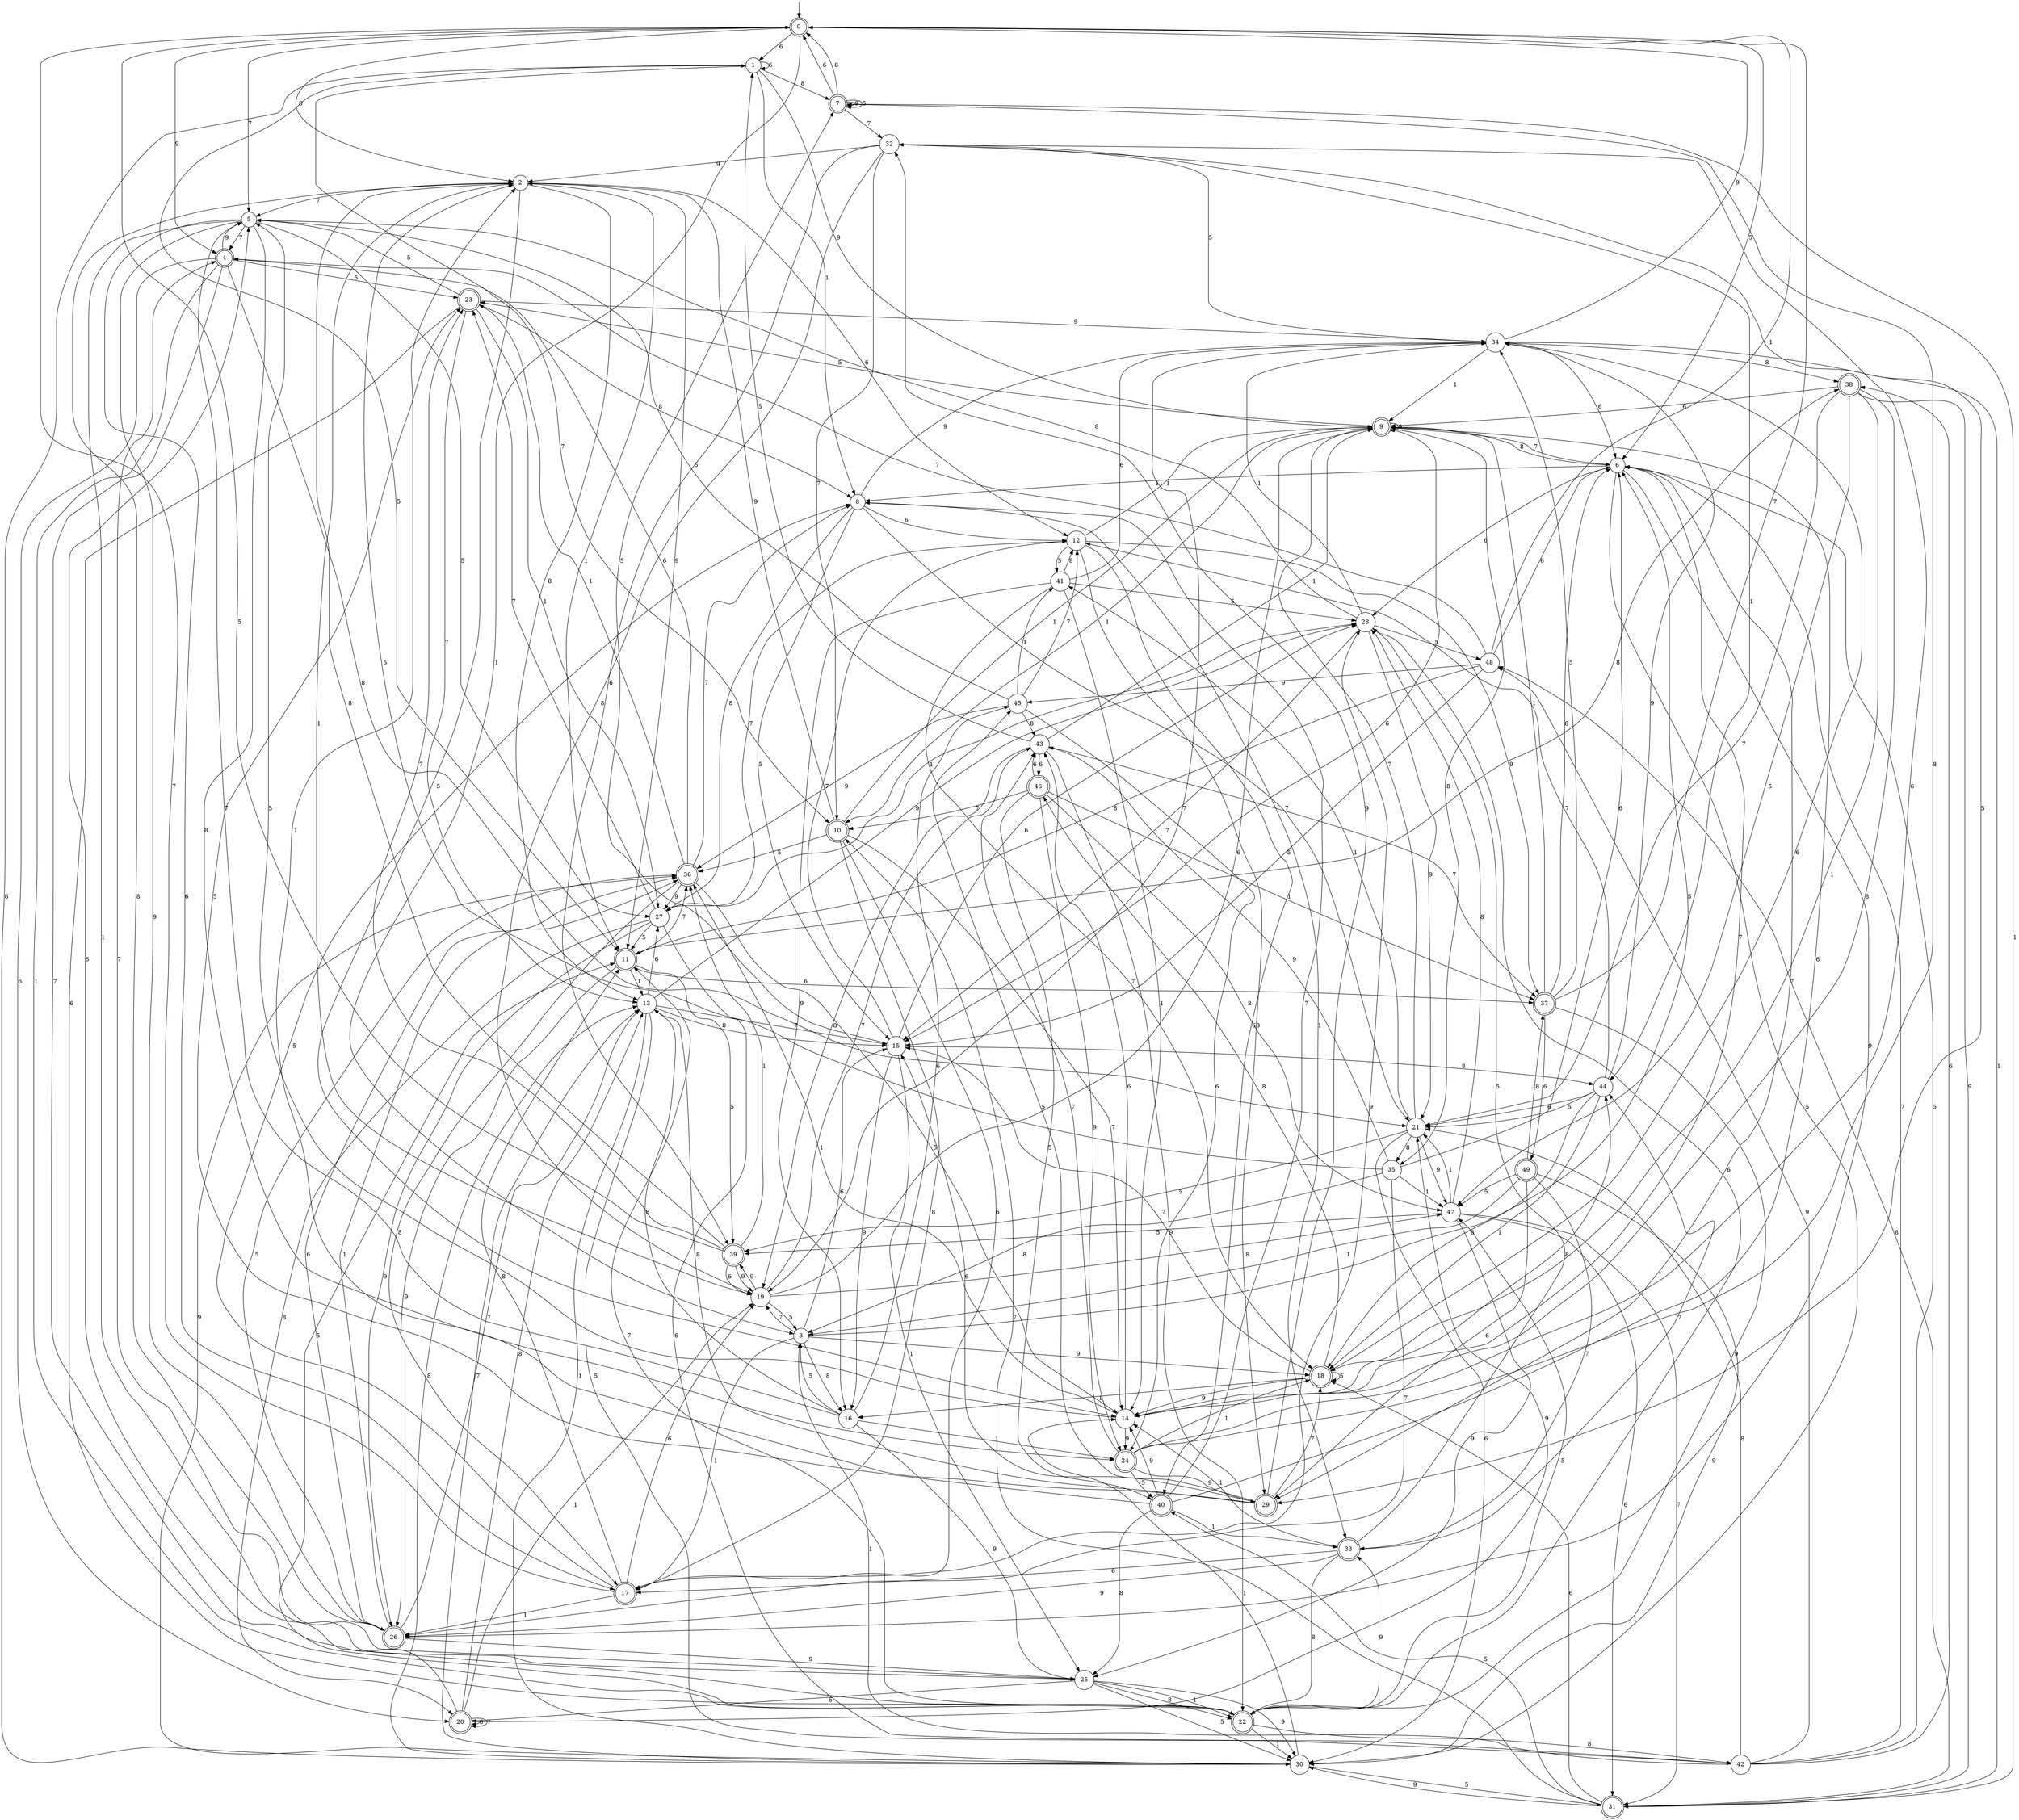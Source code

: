 digraph g {

	s0 [shape="doublecircle" label="0"];
	s1 [shape="circle" label="1"];
	s2 [shape="circle" label="2"];
	s3 [shape="circle" label="3"];
	s4 [shape="doublecircle" label="4"];
	s5 [shape="circle" label="5"];
	s6 [shape="circle" label="6"];
	s7 [shape="doublecircle" label="7"];
	s8 [shape="circle" label="8"];
	s9 [shape="doublecircle" label="9"];
	s10 [shape="doublecircle" label="10"];
	s11 [shape="doublecircle" label="11"];
	s12 [shape="circle" label="12"];
	s13 [shape="circle" label="13"];
	s14 [shape="circle" label="14"];
	s15 [shape="circle" label="15"];
	s16 [shape="circle" label="16"];
	s17 [shape="doublecircle" label="17"];
	s18 [shape="doublecircle" label="18"];
	s19 [shape="circle" label="19"];
	s20 [shape="doublecircle" label="20"];
	s21 [shape="circle" label="21"];
	s22 [shape="doublecircle" label="22"];
	s23 [shape="doublecircle" label="23"];
	s24 [shape="doublecircle" label="24"];
	s25 [shape="circle" label="25"];
	s26 [shape="doublecircle" label="26"];
	s27 [shape="circle" label="27"];
	s28 [shape="circle" label="28"];
	s29 [shape="doublecircle" label="29"];
	s30 [shape="circle" label="30"];
	s31 [shape="doublecircle" label="31"];
	s32 [shape="circle" label="32"];
	s33 [shape="doublecircle" label="33"];
	s34 [shape="circle" label="34"];
	s35 [shape="circle" label="35"];
	s36 [shape="doublecircle" label="36"];
	s37 [shape="doublecircle" label="37"];
	s38 [shape="doublecircle" label="38"];
	s39 [shape="doublecircle" label="39"];
	s40 [shape="doublecircle" label="40"];
	s41 [shape="circle" label="41"];
	s42 [shape="circle" label="42"];
	s43 [shape="circle" label="43"];
	s44 [shape="circle" label="44"];
	s45 [shape="circle" label="45"];
	s46 [shape="doublecircle" label="46"];
	s47 [shape="circle" label="47"];
	s48 [shape="circle" label="48"];
	s49 [shape="doublecircle" label="49"];
	s0 -> s1 [label="6"];
	s0 -> s2 [label="8"];
	s0 -> s3 [label="1"];
	s0 -> s4 [label="9"];
	s0 -> s5 [label="7"];
	s0 -> s6 [label="5"];
	s1 -> s1 [label="6"];
	s1 -> s7 [label="8"];
	s1 -> s8 [label="1"];
	s1 -> s9 [label="9"];
	s1 -> s10 [label="7"];
	s1 -> s11 [label="5"];
	s2 -> s12 [label="6"];
	s2 -> s13 [label="8"];
	s2 -> s11 [label="1"];
	s2 -> s11 [label="9"];
	s2 -> s5 [label="7"];
	s2 -> s14 [label="5"];
	s3 -> s15 [label="6"];
	s3 -> s16 [label="8"];
	s3 -> s17 [label="1"];
	s3 -> s18 [label="9"];
	s3 -> s19 [label="7"];
	s3 -> s6 [label="5"];
	s4 -> s20 [label="6"];
	s4 -> s21 [label="8"];
	s4 -> s22 [label="1"];
	s4 -> s5 [label="9"];
	s4 -> s22 [label="7"];
	s4 -> s23 [label="5"];
	s5 -> s17 [label="6"];
	s5 -> s24 [label="8"];
	s5 -> s25 [label="1"];
	s5 -> s26 [label="9"];
	s5 -> s4 [label="7"];
	s5 -> s27 [label="5"];
	s6 -> s28 [label="6"];
	s6 -> s9 [label="8"];
	s6 -> s8 [label="1"];
	s6 -> s26 [label="9"];
	s6 -> s29 [label="7"];
	s6 -> s30 [label="5"];
	s7 -> s0 [label="6"];
	s7 -> s0 [label="8"];
	s7 -> s31 [label="1"];
	s7 -> s7 [label="9"];
	s7 -> s32 [label="7"];
	s7 -> s7 [label="5"];
	s8 -> s12 [label="6"];
	s8 -> s27 [label="8"];
	s8 -> s33 [label="1"];
	s8 -> s34 [label="9"];
	s8 -> s21 [label="7"];
	s8 -> s15 [label="5"];
	s9 -> s15 [label="6"];
	s9 -> s35 [label="8"];
	s9 -> s10 [label="1"];
	s9 -> s9 [label="9"];
	s9 -> s6 [label="7"];
	s9 -> s23 [label="5"];
	s10 -> s17 [label="6"];
	s10 -> s17 [label="8"];
	s10 -> s9 [label="1"];
	s10 -> s2 [label="9"];
	s10 -> s14 [label="7"];
	s10 -> s36 [label="5"];
	s11 -> s37 [label="6"];
	s11 -> s38 [label="8"];
	s11 -> s13 [label="1"];
	s11 -> s26 [label="9"];
	s11 -> s36 [label="7"];
	s11 -> s39 [label="5"];
	s12 -> s40 [label="6"];
	s12 -> s29 [label="8"];
	s12 -> s9 [label="1"];
	s12 -> s37 [label="9"];
	s12 -> s27 [label="7"];
	s12 -> s41 [label="5"];
	s13 -> s27 [label="6"];
	s13 -> s15 [label="8"];
	s13 -> s30 [label="1"];
	s13 -> s28 [label="9"];
	s13 -> s15 [label="7"];
	s13 -> s42 [label="5"];
	s14 -> s43 [label="6"];
	s14 -> s44 [label="8"];
	s14 -> s36 [label="1"];
	s14 -> s24 [label="9"];
	s14 -> s6 [label="7"];
	s14 -> s5 [label="5"];
	s15 -> s28 [label="6"];
	s15 -> s44 [label="8"];
	s15 -> s25 [label="1"];
	s15 -> s16 [label="9"];
	s15 -> s12 [label="7"];
	s15 -> s7 [label="5"];
	s16 -> s45 [label="6"];
	s16 -> s13 [label="8"];
	s16 -> s24 [label="1"];
	s16 -> s25 [label="9"];
	s16 -> s5 [label="7"];
	s16 -> s3 [label="5"];
	s17 -> s19 [label="6"];
	s17 -> s11 [label="8"];
	s17 -> s26 [label="1"];
	s17 -> s28 [label="9"];
	s17 -> s0 [label="7"];
	s17 -> s8 [label="5"];
	s18 -> s34 [label="6"];
	s18 -> s46 [label="8"];
	s18 -> s16 [label="1"];
	s18 -> s14 [label="9"];
	s18 -> s15 [label="7"];
	s18 -> s18 [label="5"];
	s19 -> s9 [label="6"];
	s19 -> s47 [label="8"];
	s19 -> s2 [label="1"];
	s19 -> s39 [label="9"];
	s19 -> s43 [label="7"];
	s19 -> s3 [label="5"];
	s20 -> s20 [label="6"];
	s20 -> s13 [label="8"];
	s20 -> s19 [label="1"];
	s20 -> s21 [label="9"];
	s20 -> s20 [label="7"];
	s20 -> s11 [label="5"];
	s21 -> s30 [label="6"];
	s21 -> s35 [label="8"];
	s21 -> s41 [label="1"];
	s21 -> s47 [label="9"];
	s21 -> s9 [label="7"];
	s21 -> s39 [label="5"];
	s22 -> s5 [label="6"];
	s22 -> s42 [label="8"];
	s22 -> s30 [label="1"];
	s22 -> s33 [label="9"];
	s22 -> s11 [label="7"];
	s22 -> s47 [label="5"];
	s23 -> s22 [label="6"];
	s23 -> s8 [label="8"];
	s23 -> s27 [label="1"];
	s23 -> s34 [label="9"];
	s23 -> s13 [label="7"];
	s23 -> s5 [label="5"];
	s24 -> s32 [label="6"];
	s24 -> s7 [label="8"];
	s24 -> s18 [label="1"];
	s24 -> s29 [label="9"];
	s24 -> s43 [label="7"];
	s24 -> s40 [label="5"];
	s25 -> s20 [label="6"];
	s25 -> s22 [label="8"];
	s25 -> s22 [label="1"];
	s25 -> s30 [label="9"];
	s25 -> s4 [label="7"];
	s25 -> s30 [label="5"];
	s26 -> s36 [label="6"];
	s26 -> s2 [label="8"];
	s26 -> s36 [label="1"];
	s26 -> s25 [label="9"];
	s26 -> s13 [label="7"];
	s26 -> s36 [label="5"];
	s27 -> s42 [label="6"];
	s27 -> s20 [label="8"];
	s27 -> s28 [label="1"];
	s27 -> s26 [label="9"];
	s27 -> s23 [label="7"];
	s27 -> s11 [label="5"];
	s28 -> s22 [label="6"];
	s28 -> s5 [label="8"];
	s28 -> s34 [label="1"];
	s28 -> s21 [label="9"];
	s28 -> s15 [label="7"];
	s28 -> s48 [label="5"];
	s29 -> s15 [label="6"];
	s29 -> s13 [label="8"];
	s29 -> s2 [label="1"];
	s29 -> s32 [label="9"];
	s29 -> s18 [label="7"];
	s29 -> s45 [label="5"];
	s30 -> s1 [label="6"];
	s30 -> s13 [label="8"];
	s30 -> s14 [label="1"];
	s30 -> s36 [label="9"];
	s30 -> s13 [label="7"];
	s30 -> s31 [label="5"];
	s31 -> s18 [label="6"];
	s31 -> s48 [label="8"];
	s31 -> s34 [label="1"];
	s31 -> s30 [label="9"];
	s31 -> s10 [label="7"];
	s31 -> s40 [label="5"];
	s32 -> s39 [label="6"];
	s32 -> s19 [label="8"];
	s32 -> s44 [label="1"];
	s32 -> s2 [label="9"];
	s32 -> s10 [label="7"];
	s32 -> s29 [label="5"];
	s33 -> s17 [label="6"];
	s33 -> s22 [label="8"];
	s33 -> s14 [label="1"];
	s33 -> s26 [label="9"];
	s33 -> s44 [label="7"];
	s33 -> s28 [label="5"];
	s34 -> s6 [label="6"];
	s34 -> s38 [label="8"];
	s34 -> s9 [label="1"];
	s34 -> s0 [label="9"];
	s34 -> s19 [label="7"];
	s34 -> s32 [label="5"];
	s35 -> s6 [label="6"];
	s35 -> s3 [label="8"];
	s35 -> s47 [label="1"];
	s35 -> s43 [label="9"];
	s35 -> s26 [label="7"];
	s35 -> s2 [label="5"];
	s36 -> s4 [label="6"];
	s36 -> s17 [label="8"];
	s36 -> s23 [label="1"];
	s36 -> s27 [label="9"];
	s36 -> s8 [label="7"];
	s36 -> s14 [label="5"];
	s37 -> s49 [label="6"];
	s37 -> s6 [label="8"];
	s37 -> s9 [label="1"];
	s37 -> s22 [label="9"];
	s37 -> s0 [label="7"];
	s37 -> s34 [label="5"];
	s38 -> s9 [label="6"];
	s38 -> s14 [label="8"];
	s38 -> s18 [label="1"];
	s38 -> s31 [label="9"];
	s38 -> s21 [label="7"];
	s38 -> s47 [label="5"];
	s39 -> s19 [label="6"];
	s39 -> s2 [label="8"];
	s39 -> s36 [label="1"];
	s39 -> s19 [label="9"];
	s39 -> s23 [label="7"];
	s39 -> s0 [label="5"];
	s40 -> s9 [label="6"];
	s40 -> s25 [label="8"];
	s40 -> s33 [label="1"];
	s40 -> s14 [label="9"];
	s40 -> s8 [label="7"];
	s40 -> s23 [label="5"];
	s41 -> s34 [label="6"];
	s41 -> s12 [label="8"];
	s41 -> s14 [label="1"];
	s41 -> s16 [label="9"];
	s41 -> s18 [label="7"];
	s41 -> s28 [label="5"];
	s42 -> s38 [label="6"];
	s42 -> s21 [label="8"];
	s42 -> s3 [label="1"];
	s42 -> s48 [label="9"];
	s42 -> s6 [label="7"];
	s42 -> s6 [label="5"];
	s43 -> s46 [label="6"];
	s43 -> s19 [label="8"];
	s43 -> s9 [label="1"];
	s43 -> s22 [label="9"];
	s43 -> s37 [label="7"];
	s43 -> s1 [label="5"];
	s44 -> s21 [label="6"];
	s44 -> s18 [label="8"];
	s44 -> s18 [label="1"];
	s44 -> s34 [label="9"];
	s44 -> s12 [label="7"];
	s44 -> s21 [label="5"];
	s45 -> s24 [label="6"];
	s45 -> s43 [label="8"];
	s45 -> s41 [label="1"];
	s45 -> s36 [label="9"];
	s45 -> s12 [label="7"];
	s45 -> s5 [label="5"];
	s46 -> s43 [label="6"];
	s46 -> s47 [label="8"];
	s46 -> s37 [label="1"];
	s46 -> s24 [label="9"];
	s46 -> s10 [label="7"];
	s46 -> s40 [label="5"];
	s47 -> s31 [label="6"];
	s47 -> s28 [label="8"];
	s47 -> s21 [label="1"];
	s47 -> s25 [label="9"];
	s47 -> s31 [label="7"];
	s47 -> s39 [label="5"];
	s48 -> s6 [label="6"];
	s48 -> s11 [label="8"];
	s48 -> s0 [label="1"];
	s48 -> s45 [label="9"];
	s48 -> s4 [label="7"];
	s48 -> s15 [label="5"];
	s49 -> s29 [label="6"];
	s49 -> s37 [label="8"];
	s49 -> s3 [label="1"];
	s49 -> s30 [label="9"];
	s49 -> s33 [label="7"];
	s49 -> s47 [label="5"];

__start0 [label="" shape="none" width="0" height="0"];
__start0 -> s0;

}
